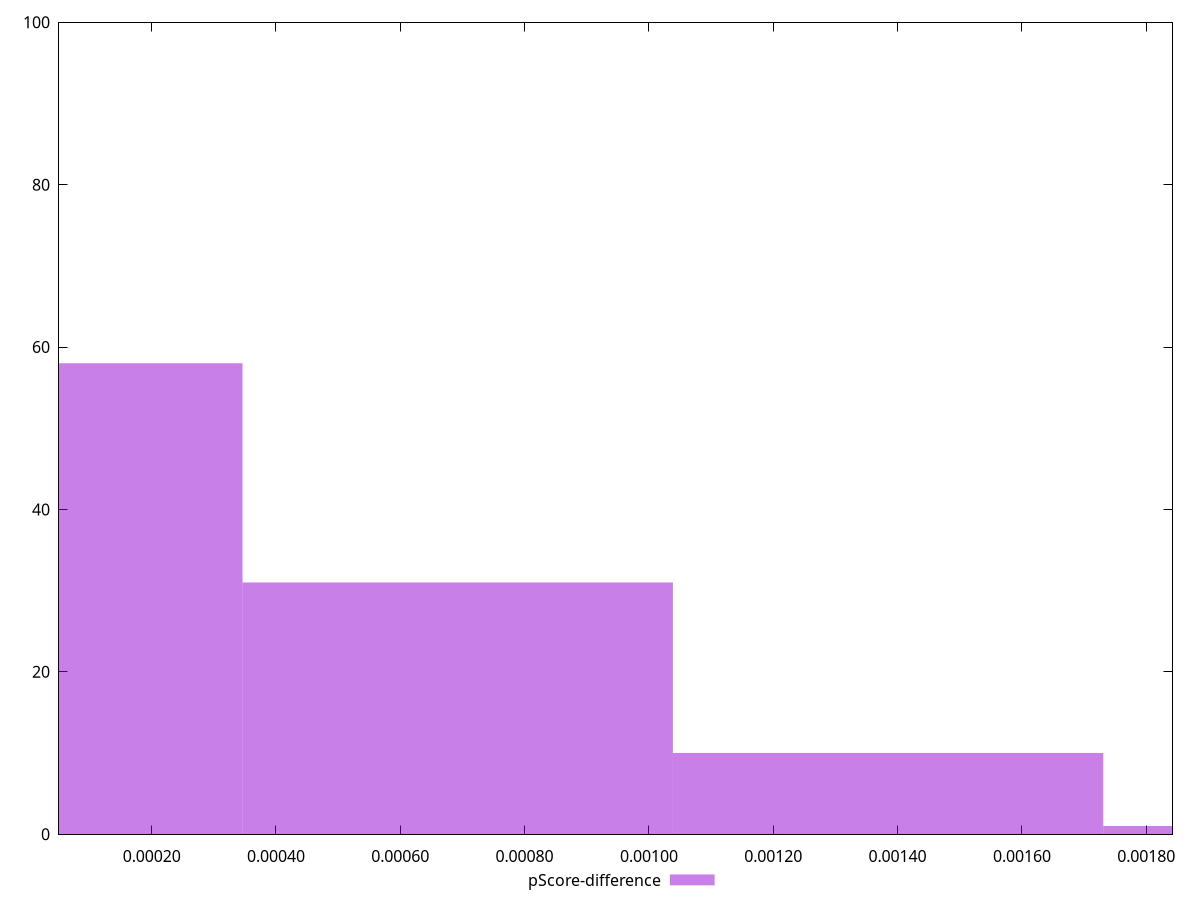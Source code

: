 reset

$pScoreDifference <<EOF
0 58
0.0006923687413070692 31
0.0013847374826141384 10
0.0020771062239212075 1
EOF

set key outside below
set boxwidth 0.0006923687413070692
set xrange [0.00005100122936602114:0.0018422031935864114]
set yrange [0:100]
set trange [0:100]
set style fill transparent solid 0.5 noborder
set terminal svg size 640, 490 enhanced background rgb 'white'
set output "reprap/largest-contentful-paint/samples/pages+cached+noexternal+nomedia/pScore-difference/histogram.svg"

plot $pScoreDifference title "pScore-difference" with boxes

reset

